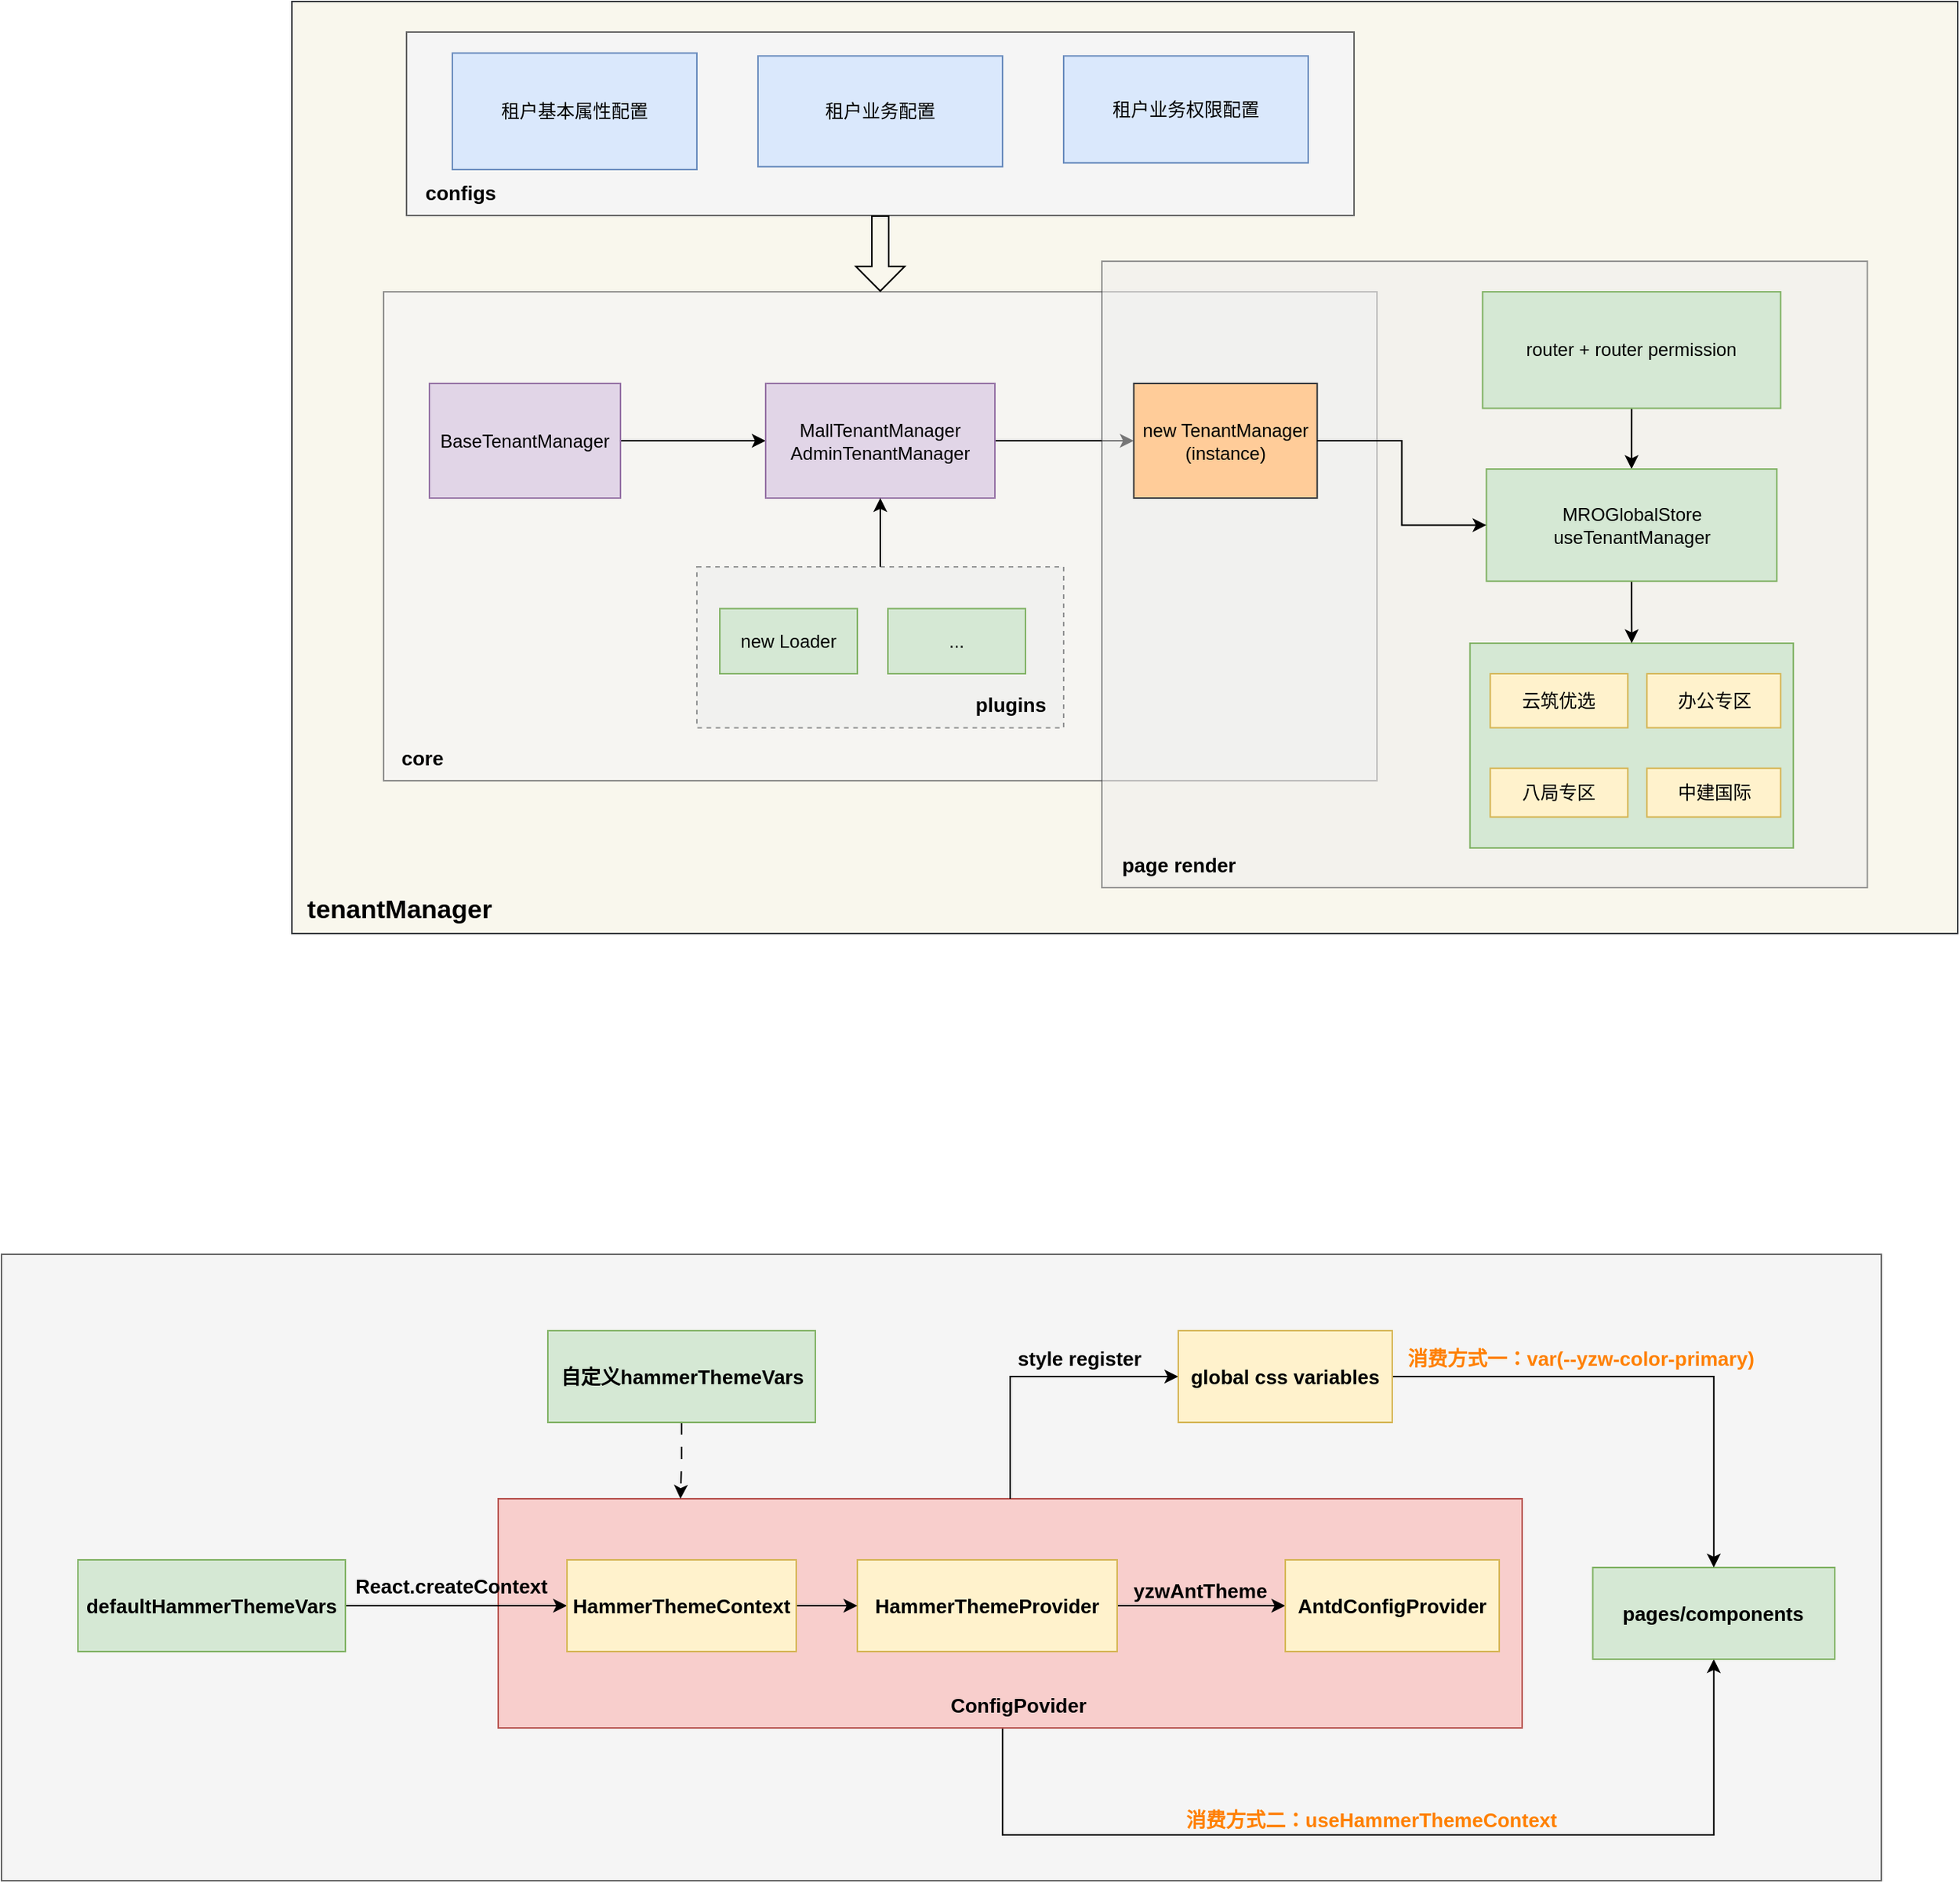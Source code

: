 <mxfile version="21.2.1" type="github" pages="3">
  <diagram id="aAYIiFsEhq0NpADb2_yu" name="tenantManger">
    <mxGraphModel dx="3365" dy="661" grid="1" gridSize="10" guides="1" tooltips="1" connect="1" arrows="1" fold="1" page="1" pageScale="1" pageWidth="2339" pageHeight="3300" math="0" shadow="0">
      <root>
        <mxCell id="0" />
        <mxCell id="1" parent="0" />
        <mxCell id="YFYhwFDiMB3ObzHcM0z0-7" value="" style="rounded=0;whiteSpace=wrap;html=1;fillColor=#f5f5f5;fontColor=default;strokeColor=#666666;fontSize=13;fontStyle=1;labelBorderColor=#666666;" parent="1" vertex="1">
          <mxGeometry x="-110" y="1000" width="1230" height="410" as="geometry" />
        </mxCell>
        <mxCell id="GXgyCc8vOvcXfKr6zjCS-19" value="" style="rounded=0;whiteSpace=wrap;html=1;fillColor=#f9f7ed;strokeColor=#36393d;" parent="1" vertex="1">
          <mxGeometry x="80" y="180" width="1090" height="610" as="geometry" />
        </mxCell>
        <mxCell id="GXgyCc8vOvcXfKr6zjCS-30" value="" style="rounded=0;whiteSpace=wrap;html=1;fillColor=#f5f5f5;fontColor=#333333;strokeColor=#666666;" parent="1" vertex="1">
          <mxGeometry x="155" y="200" width="620" height="120" as="geometry" />
        </mxCell>
        <mxCell id="GXgyCc8vOvcXfKr6zjCS-22" value="租户基本属性配置" style="rounded=0;whiteSpace=wrap;html=1;fillColor=#dae8fc;strokeColor=#6c8ebf;" parent="1" vertex="1">
          <mxGeometry x="185" y="213.75" width="160" height="76.25" as="geometry" />
        </mxCell>
        <mxCell id="GXgyCc8vOvcXfKr6zjCS-23" value="configs" style="text;html=1;align=center;verticalAlign=middle;resizable=0;points=[];autosize=1;strokeColor=none;fillColor=none;fontStyle=1;fontSize=13;" parent="1" vertex="1">
          <mxGeometry x="155" y="290" width="70" height="30" as="geometry" />
        </mxCell>
        <mxCell id="GXgyCc8vOvcXfKr6zjCS-24" value="租户业务配置" style="rounded=0;whiteSpace=wrap;html=1;fillColor=#dae8fc;strokeColor=#6c8ebf;" parent="1" vertex="1">
          <mxGeometry x="385" y="215.63" width="160" height="72.5" as="geometry" />
        </mxCell>
        <mxCell id="GXgyCc8vOvcXfKr6zjCS-26" value="" style="rounded=0;whiteSpace=wrap;html=1;fillColor=#f5f5f5;fontColor=#333333;strokeColor=#666666;opacity=70;" parent="1" vertex="1">
          <mxGeometry x="140" y="370" width="650" height="320" as="geometry" />
        </mxCell>
        <mxCell id="GXgyCc8vOvcXfKr6zjCS-31" style="edgeStyle=orthogonalEdgeStyle;rounded=0;orthogonalLoop=1;jettySize=auto;html=1;entryX=0;entryY=0.5;entryDx=0;entryDy=0;" parent="1" source="GXgyCc8vOvcXfKr6zjCS-27" target="GXgyCc8vOvcXfKr6zjCS-28" edge="1">
          <mxGeometry relative="1" as="geometry" />
        </mxCell>
        <mxCell id="GXgyCc8vOvcXfKr6zjCS-27" value="BaseTenantManager" style="rounded=0;whiteSpace=wrap;html=1;fillColor=#e1d5e7;strokeColor=#9673a6;" parent="1" vertex="1">
          <mxGeometry x="170" y="430" width="125" height="75" as="geometry" />
        </mxCell>
        <mxCell id="GXgyCc8vOvcXfKr6zjCS-32" style="edgeStyle=orthogonalEdgeStyle;rounded=0;orthogonalLoop=1;jettySize=auto;html=1;entryX=0;entryY=0.5;entryDx=0;entryDy=0;" parent="1" source="GXgyCc8vOvcXfKr6zjCS-28" target="GXgyCc8vOvcXfKr6zjCS-29" edge="1">
          <mxGeometry relative="1" as="geometry" />
        </mxCell>
        <mxCell id="GXgyCc8vOvcXfKr6zjCS-28" value="MallTenantManager&lt;br&gt;AdminTenantManager" style="rounded=0;whiteSpace=wrap;html=1;fillColor=#e1d5e7;strokeColor=#9673a6;" parent="1" vertex="1">
          <mxGeometry x="390" y="430" width="150" height="75" as="geometry" />
        </mxCell>
        <mxCell id="GXgyCc8vOvcXfKr6zjCS-25" value="租户业务权限配置" style="rounded=0;whiteSpace=wrap;html=1;fillColor=#dae8fc;strokeColor=#6c8ebf;" parent="1" vertex="1">
          <mxGeometry x="585" y="215.63" width="160" height="70" as="geometry" />
        </mxCell>
        <mxCell id="GXgyCc8vOvcXfKr6zjCS-33" value="core" style="text;html=1;align=center;verticalAlign=middle;resizable=0;points=[];autosize=1;strokeColor=none;fillColor=none;fontStyle=1;fontSize=13;" parent="1" vertex="1">
          <mxGeometry x="140" y="660" width="50" height="30" as="geometry" />
        </mxCell>
        <mxCell id="GXgyCc8vOvcXfKr6zjCS-35" value="tenantManager" style="text;html=1;align=center;verticalAlign=middle;resizable=0;points=[];autosize=1;strokeColor=none;fillColor=none;fontSize=17;fontStyle=1" parent="1" vertex="1">
          <mxGeometry x="80" y="760" width="140" height="30" as="geometry" />
        </mxCell>
        <mxCell id="GXgyCc8vOvcXfKr6zjCS-41" value="" style="shape=flexArrow;endArrow=classic;html=1;rounded=0;width=11;endSize=5.05;entryX=0.5;entryY=0;entryDx=0;entryDy=0;" parent="1" source="GXgyCc8vOvcXfKr6zjCS-30" target="GXgyCc8vOvcXfKr6zjCS-26" edge="1">
          <mxGeometry width="50" height="50" relative="1" as="geometry">
            <mxPoint x="450" y="360" as="sourcePoint" />
            <mxPoint x="440" y="390" as="targetPoint" />
          </mxGeometry>
        </mxCell>
        <mxCell id="GXgyCc8vOvcXfKr6zjCS-46" value="" style="rounded=0;whiteSpace=wrap;html=1;fontSize=12;fillColor=#eeeeee;strokeColor=#36393d;opacity=50;" parent="1" vertex="1">
          <mxGeometry x="610" y="350" width="500.86" height="410" as="geometry" />
        </mxCell>
        <mxCell id="GXgyCc8vOvcXfKr6zjCS-62" style="edgeStyle=orthogonalEdgeStyle;rounded=0;orthogonalLoop=1;jettySize=auto;html=1;exitX=0.5;exitY=1;exitDx=0;exitDy=0;fontSize=12;" parent="1" source="GXgyCc8vOvcXfKr6zjCS-52" target="GXgyCc8vOvcXfKr6zjCS-54" edge="1">
          <mxGeometry relative="1" as="geometry" />
        </mxCell>
        <mxCell id="GXgyCc8vOvcXfKr6zjCS-52" value="router + router permission" style="rounded=0;whiteSpace=wrap;html=1;fontSize=12;fillColor=#d5e8d4;strokeColor=#82b366;" parent="1" vertex="1">
          <mxGeometry x="859.14" y="370" width="195" height="76.25" as="geometry" />
        </mxCell>
        <mxCell id="GXgyCc8vOvcXfKr6zjCS-55" value="" style="rounded=0;whiteSpace=wrap;html=1;fontSize=12;fillColor=#d5e8d4;strokeColor=#82b366;" parent="1" vertex="1">
          <mxGeometry x="850.86" y="600" width="211.56" height="134.04" as="geometry" />
        </mxCell>
        <mxCell id="GXgyCc8vOvcXfKr6zjCS-56" value="云筑优选" style="rounded=0;whiteSpace=wrap;html=1;fontSize=12;fillColor=#fff2cc;strokeColor=#d6b656;" parent="1" vertex="1">
          <mxGeometry x="864.14" y="620" width="90" height="35.32" as="geometry" />
        </mxCell>
        <mxCell id="GXgyCc8vOvcXfKr6zjCS-57" value="八局专区" style="rounded=0;whiteSpace=wrap;html=1;fontSize=12;fillColor=#fff2cc;strokeColor=#d6b656;" parent="1" vertex="1">
          <mxGeometry x="864.14" y="681.88" width="90" height="31.88" as="geometry" />
        </mxCell>
        <mxCell id="GXgyCc8vOvcXfKr6zjCS-58" value="办公专区" style="rounded=0;whiteSpace=wrap;html=1;fontSize=12;fillColor=#fff2cc;strokeColor=#d6b656;" parent="1" vertex="1">
          <mxGeometry x="966.64" y="620" width="87.5" height="35.32" as="geometry" />
        </mxCell>
        <mxCell id="GXgyCc8vOvcXfKr6zjCS-63" style="edgeStyle=orthogonalEdgeStyle;rounded=0;orthogonalLoop=1;jettySize=auto;html=1;fontSize=12;" parent="1" source="GXgyCc8vOvcXfKr6zjCS-54" target="GXgyCc8vOvcXfKr6zjCS-55" edge="1">
          <mxGeometry relative="1" as="geometry" />
        </mxCell>
        <mxCell id="GXgyCc8vOvcXfKr6zjCS-54" value="MROGlobalStore&lt;br&gt;useTenantManager" style="rounded=0;whiteSpace=wrap;html=1;fontSize=12;fillColor=#d5e8d4;strokeColor=#82b366;" parent="1" vertex="1">
          <mxGeometry x="861.64" y="485.98" width="190" height="73.41" as="geometry" />
        </mxCell>
        <mxCell id="GXgyCc8vOvcXfKr6zjCS-64" value="中建国际" style="rounded=0;whiteSpace=wrap;html=1;fontSize=12;fillColor=#fff2cc;strokeColor=#d6b656;" parent="1" vertex="1">
          <mxGeometry x="966.64" y="681.88" width="87.5" height="31.88" as="geometry" />
        </mxCell>
        <mxCell id="GXgyCc8vOvcXfKr6zjCS-68" value="page render" style="text;html=1;align=center;verticalAlign=middle;resizable=0;points=[];autosize=1;strokeColor=none;fillColor=none;fontSize=13;fontStyle=1" parent="1" vertex="1">
          <mxGeometry x="610" y="730" width="100" height="30" as="geometry" />
        </mxCell>
        <mxCell id="GXgyCc8vOvcXfKr6zjCS-29" value="new TenantManager (instance)" style="rounded=0;whiteSpace=wrap;html=1;fillColor=#ffcc99;strokeColor=#36393d;" parent="1" vertex="1">
          <mxGeometry x="630.86" y="430" width="120" height="75" as="geometry" />
        </mxCell>
        <mxCell id="GXgyCc8vOvcXfKr6zjCS-72" style="edgeStyle=orthogonalEdgeStyle;rounded=0;orthogonalLoop=1;jettySize=auto;html=1;fontSize=13;" parent="1" source="GXgyCc8vOvcXfKr6zjCS-29" target="GXgyCc8vOvcXfKr6zjCS-54" edge="1">
          <mxGeometry relative="1" as="geometry" />
        </mxCell>
        <mxCell id="5orfWP5YgDDAwz3jorqg-20" style="edgeStyle=orthogonalEdgeStyle;rounded=0;orthogonalLoop=1;jettySize=auto;html=1;entryX=0.5;entryY=1;entryDx=0;entryDy=0;fontColor=#FF8000;fontStyle=1;fontSize=13;labelBorderColor=none;" edge="1" parent="1" source="5orfWP5YgDDAwz3jorqg-3" target="JO-ryfBnULlByDA7Q8-5-6">
          <mxGeometry relative="1" as="geometry">
            <Array as="points">
              <mxPoint x="545" y="1380" />
              <mxPoint x="1010" y="1380" />
            </Array>
          </mxGeometry>
        </mxCell>
        <mxCell id="5orfWP5YgDDAwz3jorqg-21" value="消费方式二：useHammerThemeContext" style="edgeLabel;html=1;align=center;verticalAlign=middle;resizable=0;points=[];labelBackgroundColor=none;fontColor=#FF8000;fontStyle=1;fontSize=13;labelBorderColor=none;" vertex="1" connectable="0" parent="5orfWP5YgDDAwz3jorqg-20">
          <mxGeometry x="0.165" y="1" relative="1" as="geometry">
            <mxPoint x="-68" y="-9" as="offset" />
          </mxGeometry>
        </mxCell>
        <mxCell id="5orfWP5YgDDAwz3jorqg-3" value="" style="rounded=0;whiteSpace=wrap;html=1;fillColor=#f8cecc;strokeColor=#b85450;fontColor=default;fontStyle=1;fontSize=13;labelBorderColor=none;" vertex="1" parent="1">
          <mxGeometry x="215" y="1160" width="670" height="150" as="geometry" />
        </mxCell>
        <mxCell id="Wlwgpb2cPEbc9Rwz6Hug-1" style="edgeStyle=orthogonalEdgeStyle;rounded=0;orthogonalLoop=1;jettySize=auto;html=1;entryX=0.5;entryY=1;entryDx=0;entryDy=0;" parent="1" source="GXgyCc8vOvcXfKr6zjCS-76" target="GXgyCc8vOvcXfKr6zjCS-28" edge="1">
          <mxGeometry relative="1" as="geometry" />
        </mxCell>
        <mxCell id="GXgyCc8vOvcXfKr6zjCS-76" value="" style="rounded=0;whiteSpace=wrap;html=1;dashed=1;fontSize=13;opacity=50;fillColor=#eeeeee;strokeColor=#36393d;" parent="1" vertex="1">
          <mxGeometry x="345" y="550" width="240" height="105.32" as="geometry" />
        </mxCell>
        <mxCell id="GXgyCc8vOvcXfKr6zjCS-38" value="new Loader" style="rounded=0;whiteSpace=wrap;html=1;fillColor=#d5e8d4;strokeColor=#82b366;" parent="1" vertex="1">
          <mxGeometry x="360" y="577.35" width="90" height="42.65" as="geometry" />
        </mxCell>
        <mxCell id="GXgyCc8vOvcXfKr6zjCS-77" value="plugins" style="text;html=1;align=center;verticalAlign=middle;resizable=0;points=[];autosize=1;strokeColor=none;fillColor=none;fontSize=13;fontStyle=1" parent="1" vertex="1">
          <mxGeometry x="515" y="625.32" width="70" height="30" as="geometry" />
        </mxCell>
        <mxCell id="Wlwgpb2cPEbc9Rwz6Hug-2" value="..." style="rounded=0;whiteSpace=wrap;html=1;fillColor=#d5e8d4;strokeColor=#82b366;" parent="1" vertex="1">
          <mxGeometry x="470" y="577.35" width="90" height="42.65" as="geometry" />
        </mxCell>
        <mxCell id="5orfWP5YgDDAwz3jorqg-12" style="edgeStyle=orthogonalEdgeStyle;rounded=0;orthogonalLoop=1;jettySize=auto;html=1;entryX=0;entryY=0.5;entryDx=0;entryDy=0;fontColor=default;fontStyle=1;fontSize=13;labelBorderColor=none;" edge="1" parent="1" source="JO-ryfBnULlByDA7Q8-5-1" target="5orfWP5YgDDAwz3jorqg-10">
          <mxGeometry relative="1" as="geometry" />
        </mxCell>
        <mxCell id="5orfWP5YgDDAwz3jorqg-13" value="React.createContext" style="edgeLabel;html=1;align=center;verticalAlign=middle;resizable=0;points=[];labelBackgroundColor=none;fontStyle=1;fontSize=13;fontColor=default;labelBorderColor=none;" vertex="1" connectable="0" parent="5orfWP5YgDDAwz3jorqg-12">
          <mxGeometry x="-0.061" y="1" relative="1" as="geometry">
            <mxPoint x="1" y="-12" as="offset" />
          </mxGeometry>
        </mxCell>
        <mxCell id="JO-ryfBnULlByDA7Q8-5-1" value="defaultHammerThemeVars" style="rounded=0;whiteSpace=wrap;html=1;fillColor=#d5e8d4;strokeColor=#82b366;fontStyle=1;fontSize=13;fontColor=default;labelBorderColor=none;" parent="1" vertex="1">
          <mxGeometry x="-60" y="1200" width="175" height="60" as="geometry" />
        </mxCell>
        <mxCell id="JO-ryfBnULlByDA7Q8-5-5" style="rounded=0;orthogonalLoop=1;jettySize=auto;html=1;edgeStyle=orthogonalEdgeStyle;fontStyle=1;fontSize=13;fontColor=default;labelBorderColor=none;" parent="1" source="JO-ryfBnULlByDA7Q8-5-2" target="JO-ryfBnULlByDA7Q8-5-4" edge="1">
          <mxGeometry relative="1" as="geometry" />
        </mxCell>
        <mxCell id="JO-ryfBnULlByDA7Q8-5-8" value="yzwAntTheme" style="edgeLabel;html=1;align=center;verticalAlign=middle;resizable=0;points=[];fontStyle=1;fontSize=13;labelBackgroundColor=none;fontColor=default;labelBorderColor=none;" parent="JO-ryfBnULlByDA7Q8-5-5" vertex="1" connectable="0">
          <mxGeometry x="-0.037" y="4" relative="1" as="geometry">
            <mxPoint x="1" y="-6" as="offset" />
          </mxGeometry>
        </mxCell>
        <mxCell id="YFYhwFDiMB3ObzHcM0z0-4" style="edgeStyle=orthogonalEdgeStyle;rounded=0;orthogonalLoop=1;jettySize=auto;html=1;entryX=0;entryY=0.5;entryDx=0;entryDy=0;fontSize=13;exitX=0.5;exitY=0;exitDx=0;exitDy=0;fontColor=default;fontStyle=1;labelBorderColor=none;" parent="1" source="5orfWP5YgDDAwz3jorqg-3" target="JO-ryfBnULlByDA7Q8-5-32" edge="1">
          <mxGeometry relative="1" as="geometry">
            <Array as="points">
              <mxPoint x="550" y="1080" />
            </Array>
          </mxGeometry>
        </mxCell>
        <mxCell id="YFYhwFDiMB3ObzHcM0z0-6" value="style register" style="edgeLabel;html=1;align=center;verticalAlign=middle;resizable=0;points=[];fontStyle=1;fontSize=13;labelBackgroundColor=none;fontColor=default;labelBorderColor=none;" parent="YFYhwFDiMB3ObzHcM0z0-4" vertex="1" connectable="0">
          <mxGeometry x="-0.155" y="-1" relative="1" as="geometry">
            <mxPoint x="44" y="-13" as="offset" />
          </mxGeometry>
        </mxCell>
        <mxCell id="JO-ryfBnULlByDA7Q8-5-2" value="&lt;div style=&quot;line-height: 18px; font-size: 13px;&quot;&gt;&lt;font style=&quot;font-size: 13px;&quot;&gt;HammerThemeProvider&lt;/font&gt;&lt;br style=&quot;font-size: 13px;&quot;&gt;&lt;/div&gt;" style="rounded=0;whiteSpace=wrap;html=1;fontStyle=1;fontSize=13;fillColor=#fff2cc;strokeColor=#d6b656;labelBackgroundColor=none;fontFamily=Helvetica;labelBorderColor=none;" parent="1" vertex="1">
          <mxGeometry x="450" y="1200" width="170" height="60" as="geometry" />
        </mxCell>
        <mxCell id="JO-ryfBnULlByDA7Q8-5-4" value="&lt;div style=&quot;font-size: 13px; line-height: 18px;&quot;&gt;AntdConfigProvider&lt;/div&gt;" style="rounded=0;whiteSpace=wrap;html=1;fontStyle=1;fontSize=13;fillColor=#fff2cc;strokeColor=#d6b656;labelBorderColor=none;labelBackgroundColor=none;fontFamily=Helvetica;" parent="1" vertex="1">
          <mxGeometry x="730" y="1200" width="140" height="60" as="geometry" />
        </mxCell>
        <mxCell id="JO-ryfBnULlByDA7Q8-5-6" value="pages/components" style="rounded=0;whiteSpace=wrap;html=1;fontStyle=1;fontSize=13;fillColor=#d5e8d4;strokeColor=#82b366;fontColor=default;labelBorderColor=none;" parent="1" vertex="1">
          <mxGeometry x="931.21" y="1205" width="158.36" height="60" as="geometry" />
        </mxCell>
        <mxCell id="YFYhwFDiMB3ObzHcM0z0-2" style="edgeStyle=orthogonalEdgeStyle;rounded=0;orthogonalLoop=1;jettySize=auto;html=1;fontSize=13;fontColor=default;fontStyle=1;labelBorderColor=none;" parent="1" source="JO-ryfBnULlByDA7Q8-5-32" target="JO-ryfBnULlByDA7Q8-5-6" edge="1">
          <mxGeometry relative="1" as="geometry" />
        </mxCell>
        <mxCell id="YFYhwFDiMB3ObzHcM0z0-3" value="消费方式一：var(--yzw-color-primary)" style="edgeLabel;html=1;align=center;verticalAlign=middle;resizable=0;points=[];fontStyle=1;fontColor=#FF8000;fontSize=13;labelBackgroundColor=none;labelBorderColor=none;" parent="YFYhwFDiMB3ObzHcM0z0-2" vertex="1" connectable="0">
          <mxGeometry x="-0.349" y="-1" relative="1" as="geometry">
            <mxPoint x="14" y="-13" as="offset" />
          </mxGeometry>
        </mxCell>
        <mxCell id="JO-ryfBnULlByDA7Q8-5-32" value="global css variables" style="rounded=0;whiteSpace=wrap;html=1;fontStyle=1;fontSize=13;fillColor=#fff2cc;strokeColor=#d6b656;labelBorderColor=none;" parent="1" vertex="1">
          <mxGeometry x="660" y="1050" width="140" height="60" as="geometry" />
        </mxCell>
        <mxCell id="5orfWP5YgDDAwz3jorqg-24" style="edgeStyle=orthogonalEdgeStyle;rounded=0;orthogonalLoop=1;jettySize=auto;html=1;entryX=0.178;entryY=0;entryDx=0;entryDy=0;entryPerimeter=0;dashed=1;dashPattern=8 8;" edge="1" parent="1" source="5orfWP5YgDDAwz3jorqg-1" target="5orfWP5YgDDAwz3jorqg-3">
          <mxGeometry relative="1" as="geometry" />
        </mxCell>
        <mxCell id="5orfWP5YgDDAwz3jorqg-1" value="自定义hammerThemeVars" style="rounded=0;whiteSpace=wrap;html=1;fillColor=#d5e8d4;strokeColor=#82b366;fontStyle=1;fontSize=13;labelBorderColor=none;" vertex="1" parent="1">
          <mxGeometry x="247.5" y="1050" width="175" height="60" as="geometry" />
        </mxCell>
        <mxCell id="5orfWP5YgDDAwz3jorqg-4" value="ConfigPovider" style="text;html=1;align=center;verticalAlign=middle;resizable=0;points=[];autosize=1;strokeColor=none;fillColor=none;fontStyle=1;fontSize=13;fontColor=default;labelBorderColor=none;" vertex="1" parent="1">
          <mxGeometry x="500.0" y="1280" width="110" height="30" as="geometry" />
        </mxCell>
        <mxCell id="5orfWP5YgDDAwz3jorqg-11" style="edgeStyle=orthogonalEdgeStyle;rounded=0;orthogonalLoop=1;jettySize=auto;html=1;entryX=0;entryY=0.5;entryDx=0;entryDy=0;fontColor=default;fontStyle=1;fontSize=13;labelBorderColor=none;" edge="1" parent="1" source="5orfWP5YgDDAwz3jorqg-10" target="JO-ryfBnULlByDA7Q8-5-2">
          <mxGeometry relative="1" as="geometry" />
        </mxCell>
        <mxCell id="5orfWP5YgDDAwz3jorqg-10" value="HammerThemeContext" style="rounded=0;whiteSpace=wrap;html=1;fillColor=#fff2cc;strokeColor=#d6b656;fontStyle=1;fontSize=13;labelBorderColor=none;" vertex="1" parent="1">
          <mxGeometry x="260" y="1200" width="150" height="60" as="geometry" />
        </mxCell>
      </root>
    </mxGraphModel>
  </diagram>
  <diagram id="SAoAoQRsERM2bf48O6ZD" name="globalstore">
    <mxGraphModel dx="1434" dy="796" grid="1" gridSize="10" guides="1" tooltips="1" connect="1" arrows="1" fold="1" page="1" pageScale="1" pageWidth="2339" pageHeight="3300" math="0" shadow="0">
      <root>
        <mxCell id="0" />
        <mxCell id="1" parent="0" />
        <mxCell id="HfodSYz1MGgp3rjWl605-46" value="" style="rounded=0;whiteSpace=wrap;html=1;fontSize=13;fontStyle=1;fillColor=#d5e8d4;strokeColor=#82b366;" parent="1" vertex="1">
          <mxGeometry x="790" y="422.5" width="240" height="515" as="geometry" />
        </mxCell>
        <mxCell id="HfodSYz1MGgp3rjWl605-51" style="edgeStyle=orthogonalEdgeStyle;rounded=0;orthogonalLoop=1;jettySize=auto;html=1;entryX=0;entryY=0.096;entryDx=0;entryDy=0;entryPerimeter=0;fontSize=13;fontColor=#006600;" parent="1" source="HfodSYz1MGgp3rjWl605-1" target="HfodSYz1MGgp3rjWl605-29" edge="1">
          <mxGeometry relative="1" as="geometry" />
        </mxCell>
        <mxCell id="HfodSYz1MGgp3rjWl605-1" value="UserContextConstructor" style="rounded=0;whiteSpace=wrap;html=1;fontSize=13;fontStyle=1;fillColor=#dae8fc;strokeColor=#6c8ebf;" parent="1" vertex="1">
          <mxGeometry x="200" y="440" width="210" height="60" as="geometry" />
        </mxCell>
        <mxCell id="HfodSYz1MGgp3rjWl605-4" value="userContext&lt;br&gt;useUserContext" style="rounded=0;whiteSpace=wrap;html=1;fontSize=13;fontStyle=1;fillColor=#fff2cc;strokeColor=#d6b656;" parent="1" vertex="1">
          <mxGeometry x="830" y="450" width="160" height="60" as="geometry" />
        </mxCell>
        <mxCell id="HfodSYz1MGgp3rjWl605-37" style="edgeStyle=orthogonalEdgeStyle;rounded=0;orthogonalLoop=1;jettySize=auto;html=1;entryX=0;entryY=0.269;entryDx=0;entryDy=0;entryPerimeter=0;fontSize=13;fontColor=#006600;fontStyle=1" parent="1" source="HfodSYz1MGgp3rjWl605-11" target="HfodSYz1MGgp3rjWl605-29" edge="1">
          <mxGeometry relative="1" as="geometry" />
        </mxCell>
        <mxCell id="HfodSYz1MGgp3rjWl605-11" value="TenantManagerConstructor" style="rounded=0;whiteSpace=wrap;html=1;fontSize=13;fontStyle=1;fillColor=#dae8fc;strokeColor=#6c8ebf;" parent="1" vertex="1">
          <mxGeometry x="200" y="530" width="210" height="60" as="geometry" />
        </mxCell>
        <mxCell id="HfodSYz1MGgp3rjWl605-12" value="tenantManager&lt;br&gt;useTenantManager" style="rounded=0;whiteSpace=wrap;html=1;fontSize=13;fontStyle=1;fillColor=#fff2cc;strokeColor=#d6b656;" parent="1" vertex="1">
          <mxGeometry x="830" y="550" width="160" height="60" as="geometry" />
        </mxCell>
        <mxCell id="HfodSYz1MGgp3rjWl605-14" value="new&amp;nbsp;TenantManagerConstructor()" style="text;html=1;align=center;verticalAlign=middle;resizable=0;points=[];autosize=1;strokeColor=none;fillColor=none;fontSize=13;fontColor=#006600;fontStyle=1" parent="1" vertex="1">
          <mxGeometry x="420" y="530" width="230" height="30" as="geometry" />
        </mxCell>
        <mxCell id="HfodSYz1MGgp3rjWl605-39" style="edgeStyle=orthogonalEdgeStyle;rounded=0;orthogonalLoop=1;jettySize=auto;html=1;entryX=-0.005;entryY=0.442;entryDx=0;entryDy=0;entryPerimeter=0;fontSize=13;fontColor=#006600;fontStyle=1" parent="1" source="HfodSYz1MGgp3rjWl605-15" target="HfodSYz1MGgp3rjWl605-29" edge="1">
          <mxGeometry relative="1" as="geometry" />
        </mxCell>
        <mxCell id="HfodSYz1MGgp3rjWl605-15" value="PermissionManagerConstructor" style="rounded=0;whiteSpace=wrap;html=1;fontSize=13;fontStyle=1;fillColor=#dae8fc;strokeColor=#6c8ebf;" parent="1" vertex="1">
          <mxGeometry x="200" y="620" width="210" height="60" as="geometry" />
        </mxCell>
        <mxCell id="HfodSYz1MGgp3rjWl605-16" value="permissionManager&lt;br&gt;usePermissionManager" style="rounded=0;whiteSpace=wrap;html=1;fontSize=13;fontStyle=1;fillColor=#fff2cc;strokeColor=#d6b656;" parent="1" vertex="1">
          <mxGeometry x="830" y="650" width="160" height="60" as="geometry" />
        </mxCell>
        <mxCell id="HfodSYz1MGgp3rjWl605-18" value="new&amp;nbsp;PermissionManagerConstructor()" style="text;html=1;align=center;verticalAlign=middle;resizable=0;points=[];autosize=1;strokeColor=none;fillColor=none;fontSize=13;fontColor=#006600;fontStyle=1" parent="1" vertex="1">
          <mxGeometry x="400" y="620" width="260" height="30" as="geometry" />
        </mxCell>
        <mxCell id="HfodSYz1MGgp3rjWl605-34" style="edgeStyle=orthogonalEdgeStyle;rounded=0;orthogonalLoop=1;jettySize=auto;html=1;entryX=0.005;entryY=0.617;entryDx=0;entryDy=0;entryPerimeter=0;fontSize=13;fontColor=#006600;fontStyle=1" parent="1" source="HfodSYz1MGgp3rjWl605-20" target="HfodSYz1MGgp3rjWl605-29" edge="1">
          <mxGeometry relative="1" as="geometry" />
        </mxCell>
        <mxCell id="HfodSYz1MGgp3rjWl605-20" value="ProjectManagerConstructor" style="rounded=0;whiteSpace=wrap;html=1;fontSize=13;fontStyle=1;fillColor=#dae8fc;strokeColor=#6c8ebf;" parent="1" vertex="1">
          <mxGeometry x="200" y="710" width="210" height="60" as="geometry" />
        </mxCell>
        <mxCell id="HfodSYz1MGgp3rjWl605-21" value="projectManager&lt;br&gt;useProjectManager" style="rounded=0;whiteSpace=wrap;html=1;fontSize=13;fontStyle=1;fillColor=#fff2cc;strokeColor=#d6b656;" parent="1" vertex="1">
          <mxGeometry x="830" y="740" width="160" height="60" as="geometry" />
        </mxCell>
        <mxCell id="HfodSYz1MGgp3rjWl605-23" value="new&amp;nbsp;ProjectManagerConstructor()" style="text;html=1;align=center;verticalAlign=middle;resizable=0;points=[];autosize=1;strokeColor=none;fillColor=none;fontSize=13;fontColor=#006600;fontStyle=1" parent="1" vertex="1">
          <mxGeometry x="415" y="710" width="230" height="30" as="geometry" />
        </mxCell>
        <mxCell id="HfodSYz1MGgp3rjWl605-43" style="edgeStyle=orthogonalEdgeStyle;rounded=0;orthogonalLoop=1;jettySize=auto;html=1;entryX=0;entryY=0.769;entryDx=0;entryDy=0;entryPerimeter=0;fontSize=13;fontColor=#006600;fontStyle=1" parent="1" source="HfodSYz1MGgp3rjWl605-27" target="HfodSYz1MGgp3rjWl605-29" edge="1">
          <mxGeometry relative="1" as="geometry" />
        </mxCell>
        <mxCell id="HfodSYz1MGgp3rjWl605-27" value="cartContextUtil" style="rounded=0;whiteSpace=wrap;html=1;fontSize=13;fontStyle=1;fillColor=#dae8fc;strokeColor=#6c8ebf;" parent="1" vertex="1">
          <mxGeometry x="200" y="790" width="210" height="60" as="geometry" />
        </mxCell>
        <mxCell id="HfodSYz1MGgp3rjWl605-42" style="edgeStyle=orthogonalEdgeStyle;rounded=0;orthogonalLoop=1;jettySize=auto;html=1;entryX=0;entryY=0.923;entryDx=0;entryDy=0;entryPerimeter=0;fontSize=13;fontColor=#006600;fontStyle=1" parent="1" source="HfodSYz1MGgp3rjWl605-28" target="HfodSYz1MGgp3rjWl605-29" edge="1">
          <mxGeometry relative="1" as="geometry" />
        </mxCell>
        <mxCell id="HfodSYz1MGgp3rjWl605-28" value="..." style="rounded=0;whiteSpace=wrap;html=1;fontSize=13;fontStyle=1;fillColor=#dae8fc;strokeColor=#6c8ebf;" parent="1" vertex="1">
          <mxGeometry x="200" y="870" width="210" height="60" as="geometry" />
        </mxCell>
        <mxCell id="HfodSYz1MGgp3rjWl605-53" style="edgeStyle=orthogonalEdgeStyle;rounded=0;orthogonalLoop=1;jettySize=auto;html=1;entryX=0;entryY=0.5;entryDx=0;entryDy=0;fontSize=13;fontColor=#006600;" parent="1" source="HfodSYz1MGgp3rjWl605-29" target="HfodSYz1MGgp3rjWl605-46" edge="1">
          <mxGeometry relative="1" as="geometry" />
        </mxCell>
        <mxCell id="HfodSYz1MGgp3rjWl605-29" value="Valtio" style="rounded=0;whiteSpace=wrap;html=1;fontSize=13;fontStyle=1;fillColor=#e1d5e7;strokeColor=#9673a6;" parent="1" vertex="1">
          <mxGeometry x="650" y="420" width="100" height="520" as="geometry" />
        </mxCell>
        <mxCell id="HfodSYz1MGgp3rjWl605-41" value="new&amp;nbsp;UserContextConstructor()" style="text;html=1;align=center;verticalAlign=middle;resizable=0;points=[];autosize=1;strokeColor=none;fillColor=none;fontSize=13;fontColor=#006600;fontStyle=1" parent="1" vertex="1">
          <mxGeometry x="420" y="440" width="210" height="30" as="geometry" />
        </mxCell>
        <mxCell id="HfodSYz1MGgp3rjWl605-44" value="cartContext&lt;br&gt;useCartContext" style="rounded=0;whiteSpace=wrap;html=1;fontSize=13;fontStyle=1;fillColor=#fff2cc;strokeColor=#d6b656;" parent="1" vertex="1">
          <mxGeometry x="830" y="840" width="160" height="60" as="geometry" />
        </mxCell>
        <mxCell id="HfodSYz1MGgp3rjWl605-56" value="mroGlobalStore" style="text;html=1;align=center;verticalAlign=middle;resizable=0;points=[];autosize=1;strokeColor=none;fillColor=none;fontSize=13;fontColor=#330000;fontStyle=1" parent="1" vertex="1">
          <mxGeometry x="850" y="937.5" width="120" height="30" as="geometry" />
        </mxCell>
      </root>
    </mxGraphModel>
  </diagram>
  <diagram id="GsIj9Ki6hcz4fqUlxzuc" name="第 3 页">
    <mxGraphModel dx="1434" dy="796" grid="1" gridSize="10" guides="1" tooltips="1" connect="1" arrows="1" fold="1" page="1" pageScale="1" pageWidth="2339" pageHeight="3300" math="0" shadow="0">
      <root>
        <mxCell id="0" />
        <mxCell id="1" parent="0" />
      </root>
    </mxGraphModel>
  </diagram>
</mxfile>
